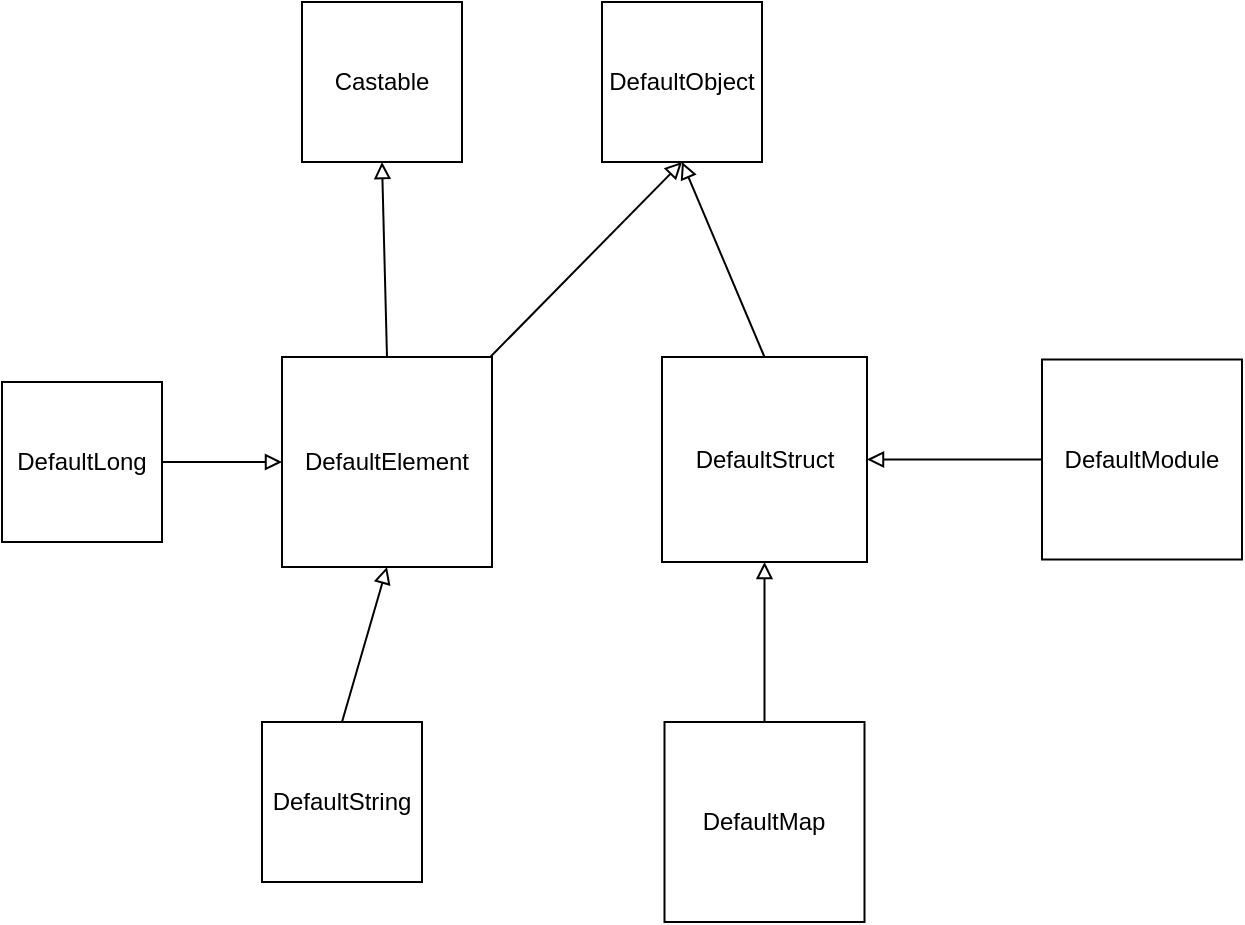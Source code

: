 <mxfile version="20.2.2" type="device"><diagram id="7TTvhqPQVRskPU5FuXGp" name="Page-1"><mxGraphModel dx="1422" dy="735" grid="1" gridSize="10" guides="1" tooltips="1" connect="1" arrows="1" fold="1" page="1" pageScale="1" pageWidth="850" pageHeight="1100" math="0" shadow="0"><root><mxCell id="0"/><mxCell id="1" parent="0"/><mxCell id="tALsxm3kHBvLrPM4w5xl-1" value="&lt;div&gt;Castable&lt;/div&gt;" style="whiteSpace=wrap;html=1;aspect=fixed;" vertex="1" parent="1"><mxGeometry x="330" y="140" width="80" height="80" as="geometry"/></mxCell><mxCell id="tALsxm3kHBvLrPM4w5xl-2" value="DefaultMap" style="whiteSpace=wrap;html=1;aspect=fixed;" vertex="1" parent="1"><mxGeometry x="511.25" y="500" width="100" height="100" as="geometry"/></mxCell><mxCell id="tALsxm3kHBvLrPM4w5xl-3" value="DefaultModule" style="whiteSpace=wrap;html=1;aspect=fixed;" vertex="1" parent="1"><mxGeometry x="700" y="318.75" width="100" height="100" as="geometry"/></mxCell><mxCell id="tALsxm3kHBvLrPM4w5xl-4" value="DefaultObject" style="whiteSpace=wrap;html=1;aspect=fixed;" vertex="1" parent="1"><mxGeometry x="480" y="140" width="80" height="80" as="geometry"/></mxCell><mxCell id="tALsxm3kHBvLrPM4w5xl-17" value="" style="edgeStyle=orthogonalEdgeStyle;rounded=0;orthogonalLoop=1;jettySize=auto;html=1;startArrow=block;startFill=0;endArrow=none;endFill=0;" edge="1" parent="1" source="tALsxm3kHBvLrPM4w5xl-5" target="tALsxm3kHBvLrPM4w5xl-13"><mxGeometry relative="1" as="geometry"/></mxCell><mxCell id="tALsxm3kHBvLrPM4w5xl-5" value="DefaultElement" style="whiteSpace=wrap;html=1;aspect=fixed;" vertex="1" parent="1"><mxGeometry x="320" y="317.5" width="105" height="105" as="geometry"/></mxCell><mxCell id="tALsxm3kHBvLrPM4w5xl-6" value="" style="endArrow=block;startArrow=none;html=1;rounded=0;startFill=0;exitX=0.5;exitY=0;exitDx=0;exitDy=0;entryX=0.5;entryY=1;entryDx=0;entryDy=0;endFill=0;" edge="1" parent="1" source="tALsxm3kHBvLrPM4w5xl-5" target="tALsxm3kHBvLrPM4w5xl-1"><mxGeometry width="50" height="50" relative="1" as="geometry"><mxPoint x="400" y="400" as="sourcePoint"/><mxPoint x="450" y="350" as="targetPoint"/></mxGeometry></mxCell><mxCell id="tALsxm3kHBvLrPM4w5xl-7" value="" style="endArrow=block;startArrow=none;html=1;rounded=0;entryX=0.5;entryY=1;entryDx=0;entryDy=0;startFill=0;endFill=0;" edge="1" parent="1" source="tALsxm3kHBvLrPM4w5xl-5" target="tALsxm3kHBvLrPM4w5xl-4"><mxGeometry width="50" height="50" relative="1" as="geometry"><mxPoint x="400" y="400" as="sourcePoint"/><mxPoint x="450" y="350" as="targetPoint"/></mxGeometry></mxCell><mxCell id="tALsxm3kHBvLrPM4w5xl-16" value="" style="edgeStyle=orthogonalEdgeStyle;rounded=0;orthogonalLoop=1;jettySize=auto;html=1;startArrow=block;startFill=0;endArrow=none;endFill=0;" edge="1" parent="1" source="tALsxm3kHBvLrPM4w5xl-9" target="tALsxm3kHBvLrPM4w5xl-3"><mxGeometry relative="1" as="geometry"/></mxCell><mxCell id="tALsxm3kHBvLrPM4w5xl-9" value="&lt;div&gt;DefaultStruct&lt;/div&gt;" style="whiteSpace=wrap;html=1;aspect=fixed;" vertex="1" parent="1"><mxGeometry x="510" y="317.5" width="102.5" height="102.5" as="geometry"/></mxCell><mxCell id="tALsxm3kHBvLrPM4w5xl-10" value="" style="endArrow=block;startArrow=none;html=1;rounded=0;exitX=0.5;exitY=0;exitDx=0;exitDy=0;startFill=0;endFill=0;" edge="1" parent="1" source="tALsxm3kHBvLrPM4w5xl-9"><mxGeometry width="50" height="50" relative="1" as="geometry"><mxPoint x="400" y="400" as="sourcePoint"/><mxPoint x="520" y="220" as="targetPoint"/></mxGeometry></mxCell><mxCell id="tALsxm3kHBvLrPM4w5xl-11" value="" style="endArrow=block;html=1;rounded=0;entryX=0.5;entryY=1;entryDx=0;entryDy=0;exitX=0.5;exitY=0;exitDx=0;exitDy=0;endFill=0;" edge="1" parent="1" source="tALsxm3kHBvLrPM4w5xl-2" target="tALsxm3kHBvLrPM4w5xl-9"><mxGeometry width="50" height="50" relative="1" as="geometry"><mxPoint x="400" y="400" as="sourcePoint"/><mxPoint x="450" y="350" as="targetPoint"/></mxGeometry></mxCell><mxCell id="tALsxm3kHBvLrPM4w5xl-12" value="&lt;div&gt;DefaultString&lt;/div&gt;" style="whiteSpace=wrap;html=1;aspect=fixed;" vertex="1" parent="1"><mxGeometry x="310" y="500" width="80" height="80" as="geometry"/></mxCell><mxCell id="tALsxm3kHBvLrPM4w5xl-13" value="DefaultLong" style="whiteSpace=wrap;html=1;aspect=fixed;" vertex="1" parent="1"><mxGeometry x="180" y="330" width="80" height="80" as="geometry"/></mxCell><mxCell id="tALsxm3kHBvLrPM4w5xl-14" value="" style="endArrow=none;startArrow=block;html=1;rounded=0;entryX=0.5;entryY=0;entryDx=0;entryDy=0;exitX=0.5;exitY=1;exitDx=0;exitDy=0;startFill=0;endFill=0;" edge="1" parent="1" source="tALsxm3kHBvLrPM4w5xl-5" target="tALsxm3kHBvLrPM4w5xl-12"><mxGeometry width="50" height="50" relative="1" as="geometry"><mxPoint x="400" y="400" as="sourcePoint"/><mxPoint x="450" y="350" as="targetPoint"/></mxGeometry></mxCell></root></mxGraphModel></diagram></mxfile>